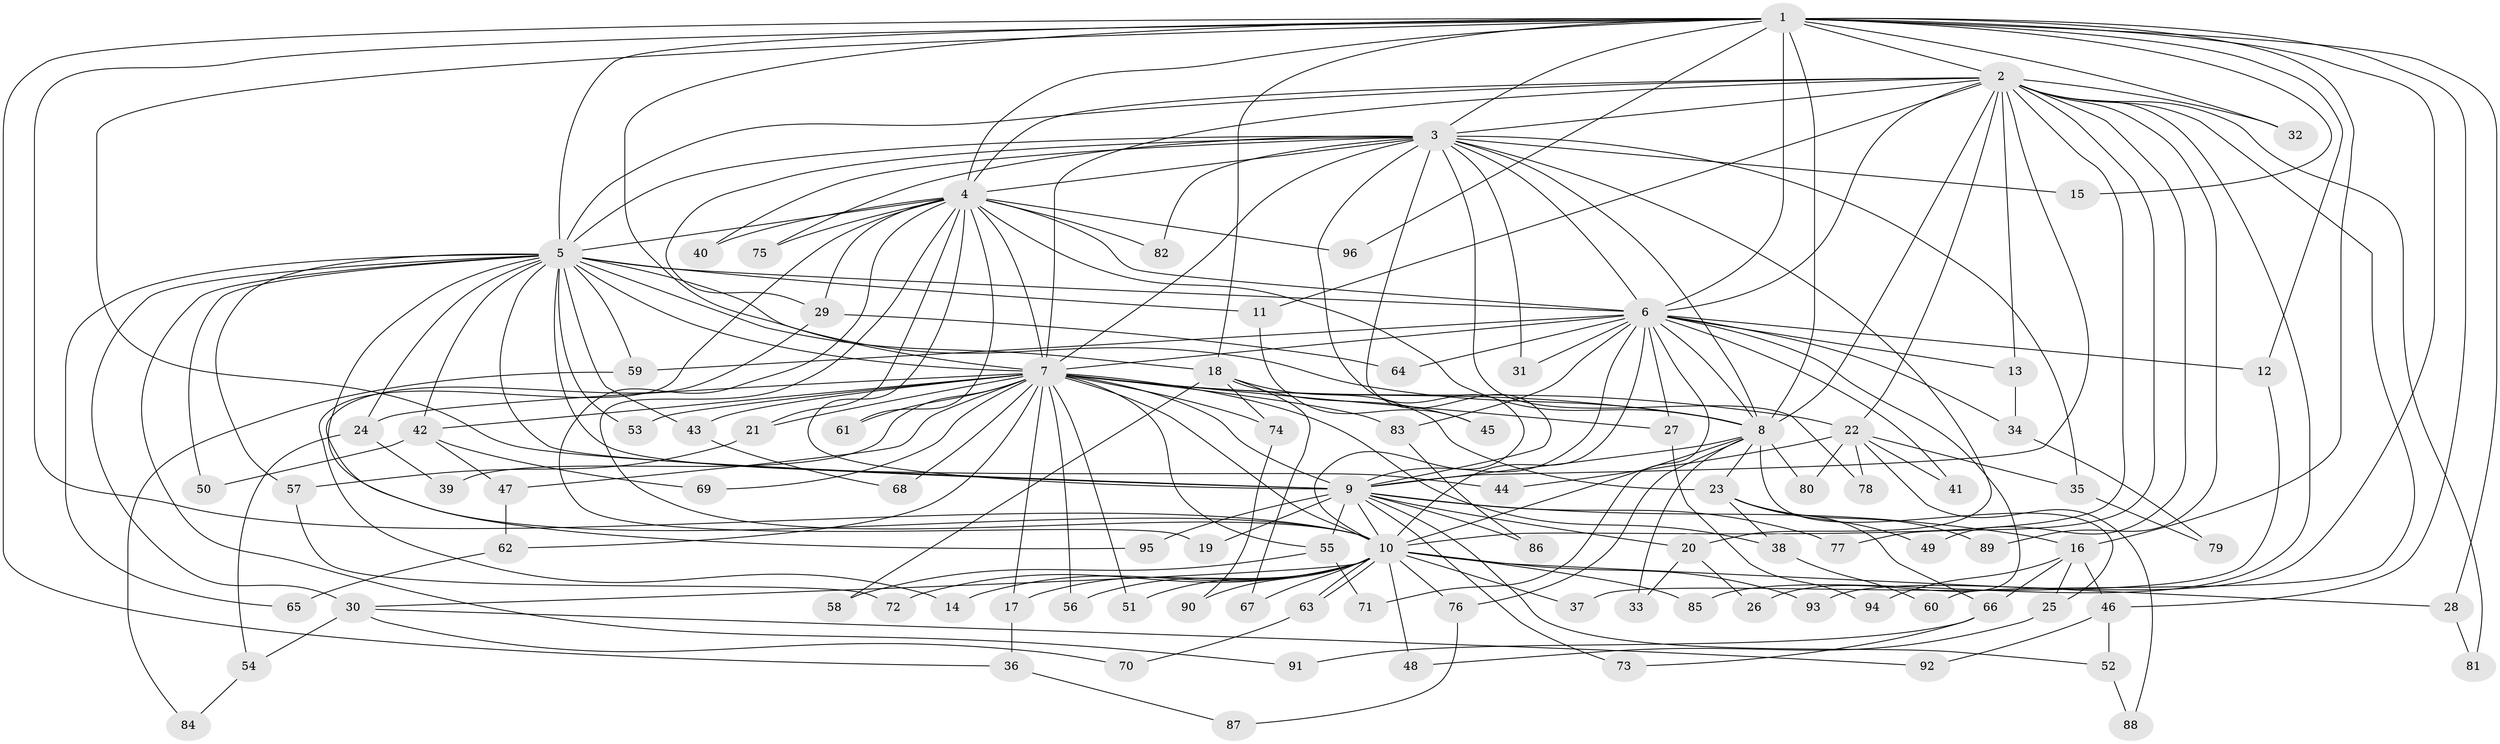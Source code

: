 // Generated by graph-tools (version 1.1) at 2025/43/03/09/25 04:43:06]
// undirected, 96 vertices, 217 edges
graph export_dot {
graph [start="1"]
  node [color=gray90,style=filled];
  1;
  2;
  3;
  4;
  5;
  6;
  7;
  8;
  9;
  10;
  11;
  12;
  13;
  14;
  15;
  16;
  17;
  18;
  19;
  20;
  21;
  22;
  23;
  24;
  25;
  26;
  27;
  28;
  29;
  30;
  31;
  32;
  33;
  34;
  35;
  36;
  37;
  38;
  39;
  40;
  41;
  42;
  43;
  44;
  45;
  46;
  47;
  48;
  49;
  50;
  51;
  52;
  53;
  54;
  55;
  56;
  57;
  58;
  59;
  60;
  61;
  62;
  63;
  64;
  65;
  66;
  67;
  68;
  69;
  70;
  71;
  72;
  73;
  74;
  75;
  76;
  77;
  78;
  79;
  80;
  81;
  82;
  83;
  84;
  85;
  86;
  87;
  88;
  89;
  90;
  91;
  92;
  93;
  94;
  95;
  96;
  1 -- 2;
  1 -- 3;
  1 -- 4;
  1 -- 5;
  1 -- 6;
  1 -- 7;
  1 -- 8;
  1 -- 9;
  1 -- 10;
  1 -- 12;
  1 -- 15;
  1 -- 16;
  1 -- 18;
  1 -- 28;
  1 -- 32;
  1 -- 36;
  1 -- 46;
  1 -- 93;
  1 -- 96;
  2 -- 3;
  2 -- 4;
  2 -- 5;
  2 -- 6;
  2 -- 7;
  2 -- 8;
  2 -- 9;
  2 -- 10;
  2 -- 11;
  2 -- 13;
  2 -- 22;
  2 -- 32;
  2 -- 49;
  2 -- 60;
  2 -- 77;
  2 -- 81;
  2 -- 85;
  2 -- 89;
  3 -- 4;
  3 -- 5;
  3 -- 6;
  3 -- 7;
  3 -- 8;
  3 -- 9;
  3 -- 10;
  3 -- 15;
  3 -- 20;
  3 -- 29;
  3 -- 31;
  3 -- 35;
  3 -- 40;
  3 -- 75;
  3 -- 78;
  3 -- 82;
  4 -- 5;
  4 -- 6;
  4 -- 7;
  4 -- 8;
  4 -- 9;
  4 -- 10;
  4 -- 14;
  4 -- 19;
  4 -- 21;
  4 -- 29;
  4 -- 40;
  4 -- 61;
  4 -- 75;
  4 -- 82;
  4 -- 96;
  5 -- 6;
  5 -- 7;
  5 -- 8;
  5 -- 9;
  5 -- 10;
  5 -- 11;
  5 -- 18;
  5 -- 24;
  5 -- 30;
  5 -- 42;
  5 -- 43;
  5 -- 44;
  5 -- 50;
  5 -- 53;
  5 -- 57;
  5 -- 59;
  5 -- 65;
  5 -- 91;
  6 -- 7;
  6 -- 8;
  6 -- 9;
  6 -- 10;
  6 -- 12;
  6 -- 13;
  6 -- 26;
  6 -- 27;
  6 -- 31;
  6 -- 34;
  6 -- 41;
  6 -- 59;
  6 -- 64;
  6 -- 71;
  6 -- 83;
  7 -- 8;
  7 -- 9;
  7 -- 10;
  7 -- 17;
  7 -- 21;
  7 -- 22;
  7 -- 24;
  7 -- 27;
  7 -- 38;
  7 -- 39;
  7 -- 42;
  7 -- 43;
  7 -- 47;
  7 -- 51;
  7 -- 53;
  7 -- 55;
  7 -- 56;
  7 -- 61;
  7 -- 62;
  7 -- 68;
  7 -- 69;
  7 -- 74;
  7 -- 83;
  8 -- 9;
  8 -- 10;
  8 -- 23;
  8 -- 25;
  8 -- 33;
  8 -- 76;
  8 -- 80;
  9 -- 10;
  9 -- 16;
  9 -- 19;
  9 -- 20;
  9 -- 52;
  9 -- 55;
  9 -- 73;
  9 -- 77;
  9 -- 86;
  9 -- 95;
  10 -- 14;
  10 -- 17;
  10 -- 28;
  10 -- 30;
  10 -- 37;
  10 -- 48;
  10 -- 51;
  10 -- 56;
  10 -- 63;
  10 -- 63;
  10 -- 67;
  10 -- 72;
  10 -- 76;
  10 -- 85;
  10 -- 90;
  10 -- 93;
  11 -- 45;
  12 -- 37;
  13 -- 34;
  16 -- 25;
  16 -- 46;
  16 -- 66;
  16 -- 94;
  17 -- 36;
  18 -- 23;
  18 -- 45;
  18 -- 58;
  18 -- 67;
  18 -- 74;
  20 -- 26;
  20 -- 33;
  21 -- 57;
  22 -- 35;
  22 -- 41;
  22 -- 44;
  22 -- 78;
  22 -- 80;
  22 -- 88;
  23 -- 38;
  23 -- 49;
  23 -- 66;
  23 -- 89;
  24 -- 39;
  24 -- 54;
  25 -- 48;
  27 -- 94;
  28 -- 81;
  29 -- 64;
  29 -- 95;
  30 -- 54;
  30 -- 70;
  30 -- 92;
  34 -- 79;
  35 -- 79;
  36 -- 87;
  38 -- 60;
  42 -- 47;
  42 -- 50;
  42 -- 69;
  43 -- 68;
  46 -- 52;
  46 -- 92;
  47 -- 62;
  52 -- 88;
  54 -- 84;
  55 -- 58;
  55 -- 71;
  57 -- 72;
  59 -- 84;
  62 -- 65;
  63 -- 70;
  66 -- 73;
  66 -- 91;
  74 -- 90;
  76 -- 87;
  83 -- 86;
}
